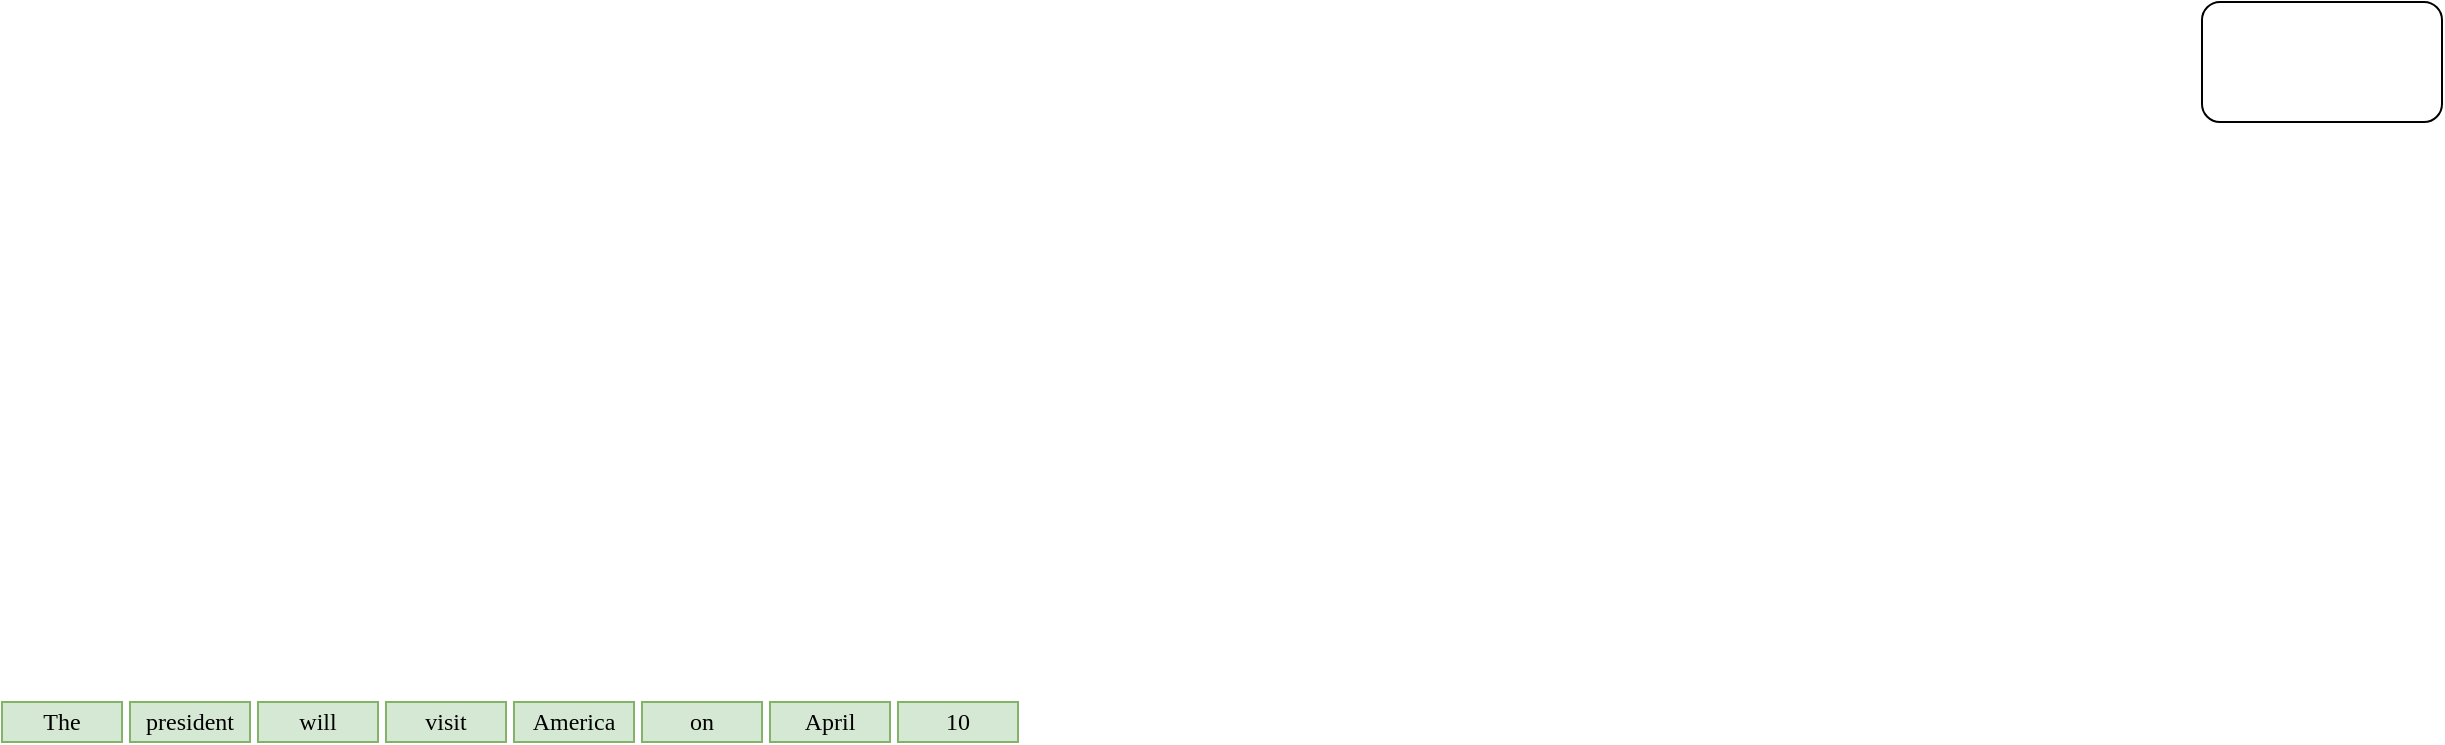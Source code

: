<mxfile version="13.11.0" type="github">
  <diagram id="u-zB7YsOpXKorY1JXO84" name="Page-1">
    <mxGraphModel dx="1747" dy="514" grid="1" gridSize="10" guides="1" tooltips="1" connect="1" arrows="1" fold="1" page="1" pageScale="1" pageWidth="827" pageHeight="1169" math="0" shadow="0">
      <root>
        <mxCell id="0" />
        <mxCell id="1" parent="0" />
        <mxCell id="r_pDNS-UqptIWdIL0w3V-1" value="" style="rounded=1;whiteSpace=wrap;html=1;" vertex="1" parent="1">
          <mxGeometry x="430" y="510" width="120" height="60" as="geometry" />
        </mxCell>
        <mxCell id="r_pDNS-UqptIWdIL0w3V-2" value="&lt;font face=&quot;Times New Roman&quot;&gt;The&lt;/font&gt;" style="rounded=0;whiteSpace=wrap;html=1;fillColor=#d5e8d4;strokeColor=#82b366;" vertex="1" parent="1">
          <mxGeometry x="-670" y="860" width="60" height="20" as="geometry" />
        </mxCell>
        <mxCell id="r_pDNS-UqptIWdIL0w3V-3" value="&lt;font face=&quot;Times New Roman&quot;&gt;president&lt;/font&gt;" style="rounded=0;whiteSpace=wrap;html=1;fillColor=#d5e8d4;strokeColor=#82b366;" vertex="1" parent="1">
          <mxGeometry x="-606" y="860" width="60" height="20" as="geometry" />
        </mxCell>
        <mxCell id="r_pDNS-UqptIWdIL0w3V-4" value="&lt;font face=&quot;Times New Roman&quot;&gt;will&lt;/font&gt;" style="rounded=0;whiteSpace=wrap;html=1;fillColor=#d5e8d4;strokeColor=#82b366;" vertex="1" parent="1">
          <mxGeometry x="-542" y="860" width="60" height="20" as="geometry" />
        </mxCell>
        <mxCell id="r_pDNS-UqptIWdIL0w3V-5" value="&lt;font face=&quot;Times New Roman&quot;&gt;visit&lt;/font&gt;" style="rounded=0;whiteSpace=wrap;html=1;fillColor=#d5e8d4;strokeColor=#82b366;" vertex="1" parent="1">
          <mxGeometry x="-478" y="860" width="60" height="20" as="geometry" />
        </mxCell>
        <mxCell id="r_pDNS-UqptIWdIL0w3V-6" value="&lt;font face=&quot;Times New Roman&quot;&gt;America&lt;/font&gt;" style="rounded=0;whiteSpace=wrap;html=1;fillColor=#d5e8d4;strokeColor=#82b366;" vertex="1" parent="1">
          <mxGeometry x="-414" y="860" width="60" height="20" as="geometry" />
        </mxCell>
        <mxCell id="r_pDNS-UqptIWdIL0w3V-7" value="&lt;font face=&quot;Times New Roman&quot;&gt;on&lt;/font&gt;" style="rounded=0;whiteSpace=wrap;html=1;fillColor=#d5e8d4;strokeColor=#82b366;" vertex="1" parent="1">
          <mxGeometry x="-350" y="860" width="60" height="20" as="geometry" />
        </mxCell>
        <mxCell id="r_pDNS-UqptIWdIL0w3V-8" value="&lt;font face=&quot;Times New Roman&quot;&gt;April&lt;/font&gt;" style="rounded=0;whiteSpace=wrap;html=1;fillColor=#d5e8d4;strokeColor=#82b366;" vertex="1" parent="1">
          <mxGeometry x="-286" y="860" width="60" height="20" as="geometry" />
        </mxCell>
        <mxCell id="r_pDNS-UqptIWdIL0w3V-9" value="&lt;font face=&quot;Times New Roman&quot;&gt;10&lt;/font&gt;" style="rounded=0;whiteSpace=wrap;html=1;fillColor=#d5e8d4;strokeColor=#82b366;" vertex="1" parent="1">
          <mxGeometry x="-222" y="860" width="60" height="20" as="geometry" />
        </mxCell>
      </root>
    </mxGraphModel>
  </diagram>
</mxfile>
